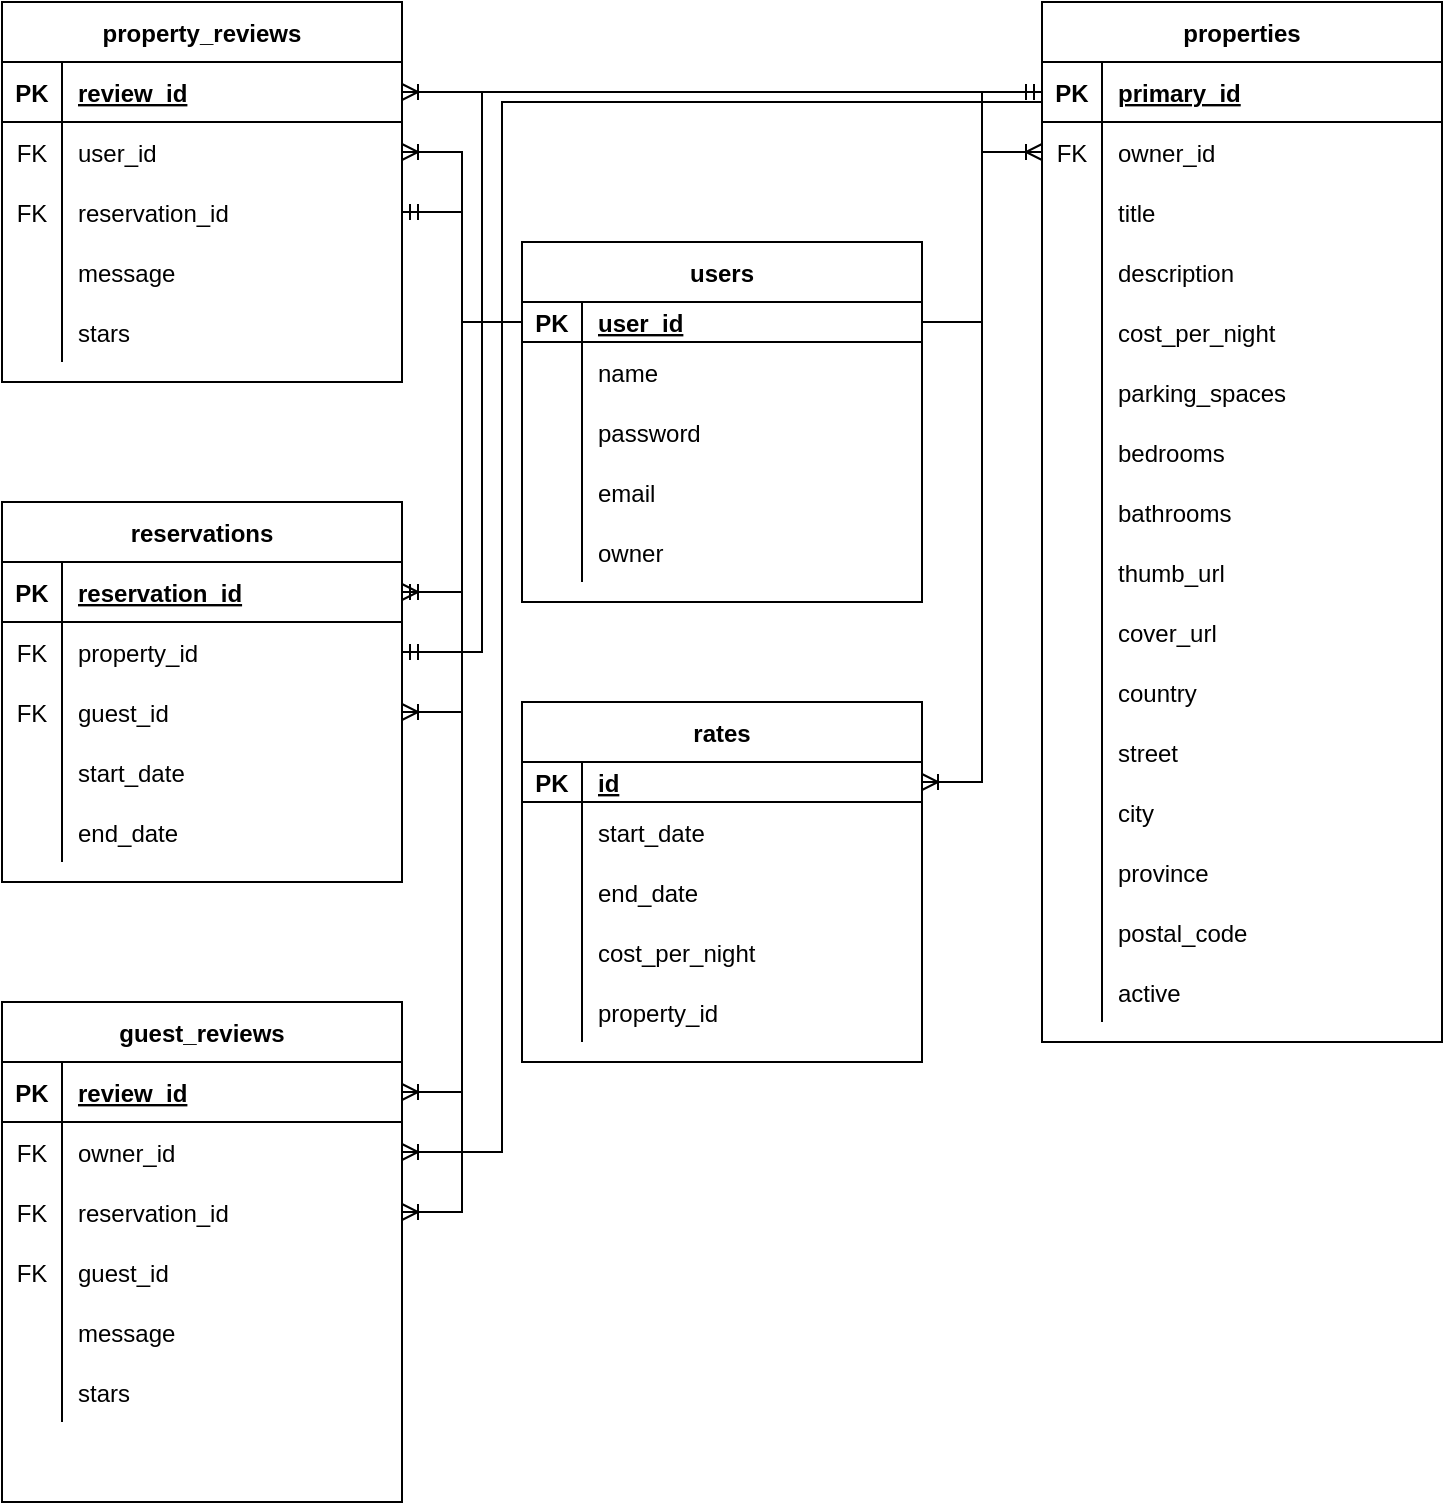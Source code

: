 <mxfile version="17.4.3" type="device"><diagram id="OW9aYeUbTs2vV4baDZ4r" name="Page-1"><mxGraphModel dx="1666" dy="794" grid="1" gridSize="10" guides="1" tooltips="1" connect="1" arrows="1" fold="1" page="1" pageScale="1" pageWidth="850" pageHeight="1100" math="0" shadow="0"><root><mxCell id="0"/><mxCell id="1" parent="0"/><object label="users" name="" password="" id="FQFOmVNhNICWGssCBiMb-1"><mxCell style="shape=table;startSize=30;container=1;collapsible=1;childLayout=tableLayout;fixedRows=1;rowLines=0;fontStyle=1;align=center;resizeLast=1;" parent="1" vertex="1"><mxGeometry x="300" y="150" width="200" height="180" as="geometry"/></mxCell></object><mxCell id="FQFOmVNhNICWGssCBiMb-2" value="" style="shape=tableRow;horizontal=0;startSize=0;swimlaneHead=0;swimlaneBody=0;fillColor=none;collapsible=0;dropTarget=0;points=[[0,0.5],[1,0.5]];portConstraint=eastwest;top=0;left=0;right=0;bottom=1;" parent="FQFOmVNhNICWGssCBiMb-1" vertex="1"><mxGeometry y="30" width="200" height="20" as="geometry"/></mxCell><mxCell id="FQFOmVNhNICWGssCBiMb-3" value="PK" style="shape=partialRectangle;connectable=0;fillColor=none;top=0;left=0;bottom=0;right=0;fontStyle=1;overflow=hidden;" parent="FQFOmVNhNICWGssCBiMb-2" vertex="1"><mxGeometry width="30" height="20" as="geometry"><mxRectangle width="30" height="20" as="alternateBounds"/></mxGeometry></mxCell><mxCell id="FQFOmVNhNICWGssCBiMb-4" value="user_id" style="shape=partialRectangle;connectable=0;fillColor=none;top=0;left=0;bottom=0;right=0;align=left;spacingLeft=6;fontStyle=5;overflow=hidden;" parent="FQFOmVNhNICWGssCBiMb-2" vertex="1"><mxGeometry x="30" width="170" height="20" as="geometry"><mxRectangle width="170" height="20" as="alternateBounds"/></mxGeometry></mxCell><mxCell id="FQFOmVNhNICWGssCBiMb-5" value="" style="shape=tableRow;horizontal=0;startSize=0;swimlaneHead=0;swimlaneBody=0;fillColor=none;collapsible=0;dropTarget=0;points=[[0,0.5],[1,0.5]];portConstraint=eastwest;top=0;left=0;right=0;bottom=0;" parent="FQFOmVNhNICWGssCBiMb-1" vertex="1"><mxGeometry y="50" width="200" height="30" as="geometry"/></mxCell><mxCell id="FQFOmVNhNICWGssCBiMb-6" value="" style="shape=partialRectangle;connectable=0;fillColor=none;top=0;left=0;bottom=0;right=0;editable=1;overflow=hidden;" parent="FQFOmVNhNICWGssCBiMb-5" vertex="1"><mxGeometry width="30" height="30" as="geometry"><mxRectangle width="30" height="30" as="alternateBounds"/></mxGeometry></mxCell><mxCell id="FQFOmVNhNICWGssCBiMb-7" value="name" style="shape=partialRectangle;connectable=0;fillColor=none;top=0;left=0;bottom=0;right=0;align=left;spacingLeft=6;overflow=hidden;" parent="FQFOmVNhNICWGssCBiMb-5" vertex="1"><mxGeometry x="30" width="170" height="30" as="geometry"><mxRectangle width="170" height="30" as="alternateBounds"/></mxGeometry></mxCell><mxCell id="FQFOmVNhNICWGssCBiMb-8" value="" style="shape=tableRow;horizontal=0;startSize=0;swimlaneHead=0;swimlaneBody=0;fillColor=none;collapsible=0;dropTarget=0;points=[[0,0.5],[1,0.5]];portConstraint=eastwest;top=0;left=0;right=0;bottom=0;" parent="FQFOmVNhNICWGssCBiMb-1" vertex="1"><mxGeometry y="80" width="200" height="30" as="geometry"/></mxCell><mxCell id="FQFOmVNhNICWGssCBiMb-9" value="" style="shape=partialRectangle;connectable=0;fillColor=none;top=0;left=0;bottom=0;right=0;editable=1;overflow=hidden;" parent="FQFOmVNhNICWGssCBiMb-8" vertex="1"><mxGeometry width="30" height="30" as="geometry"><mxRectangle width="30" height="30" as="alternateBounds"/></mxGeometry></mxCell><mxCell id="FQFOmVNhNICWGssCBiMb-10" value="password" style="shape=partialRectangle;connectable=0;fillColor=none;top=0;left=0;bottom=0;right=0;align=left;spacingLeft=6;overflow=hidden;" parent="FQFOmVNhNICWGssCBiMb-8" vertex="1"><mxGeometry x="30" width="170" height="30" as="geometry"><mxRectangle width="170" height="30" as="alternateBounds"/></mxGeometry></mxCell><mxCell id="FQFOmVNhNICWGssCBiMb-11" value="" style="shape=tableRow;horizontal=0;startSize=0;swimlaneHead=0;swimlaneBody=0;fillColor=none;collapsible=0;dropTarget=0;points=[[0,0.5],[1,0.5]];portConstraint=eastwest;top=0;left=0;right=0;bottom=0;" parent="FQFOmVNhNICWGssCBiMb-1" vertex="1"><mxGeometry y="110" width="200" height="30" as="geometry"/></mxCell><mxCell id="FQFOmVNhNICWGssCBiMb-12" value="" style="shape=partialRectangle;connectable=0;fillColor=none;top=0;left=0;bottom=0;right=0;editable=1;overflow=hidden;" parent="FQFOmVNhNICWGssCBiMb-11" vertex="1"><mxGeometry width="30" height="30" as="geometry"><mxRectangle width="30" height="30" as="alternateBounds"/></mxGeometry></mxCell><mxCell id="FQFOmVNhNICWGssCBiMb-13" value="email" style="shape=partialRectangle;connectable=0;fillColor=none;top=0;left=0;bottom=0;right=0;align=left;spacingLeft=6;overflow=hidden;" parent="FQFOmVNhNICWGssCBiMb-11" vertex="1"><mxGeometry x="30" width="170" height="30" as="geometry"><mxRectangle width="170" height="30" as="alternateBounds"/></mxGeometry></mxCell><mxCell id="FQFOmVNhNICWGssCBiMb-72" style="shape=tableRow;horizontal=0;startSize=0;swimlaneHead=0;swimlaneBody=0;fillColor=none;collapsible=0;dropTarget=0;points=[[0,0.5],[1,0.5]];portConstraint=eastwest;top=0;left=0;right=0;bottom=0;" parent="FQFOmVNhNICWGssCBiMb-1" vertex="1"><mxGeometry y="140" width="200" height="30" as="geometry"/></mxCell><mxCell id="FQFOmVNhNICWGssCBiMb-73" style="shape=partialRectangle;connectable=0;fillColor=none;top=0;left=0;bottom=0;right=0;editable=1;overflow=hidden;" parent="FQFOmVNhNICWGssCBiMb-72" vertex="1"><mxGeometry width="30" height="30" as="geometry"><mxRectangle width="30" height="30" as="alternateBounds"/></mxGeometry></mxCell><mxCell id="FQFOmVNhNICWGssCBiMb-74" value="owner" style="shape=partialRectangle;connectable=0;fillColor=none;top=0;left=0;bottom=0;right=0;align=left;spacingLeft=6;overflow=hidden;" parent="FQFOmVNhNICWGssCBiMb-72" vertex="1"><mxGeometry x="30" width="170" height="30" as="geometry"><mxRectangle width="170" height="30" as="alternateBounds"/></mxGeometry></mxCell><object label="properties" parking_spaces="" bathrooms="" bedrooms="" thumbnail_url="" cover_url="" id="FQFOmVNhNICWGssCBiMb-14"><mxCell style="shape=table;startSize=30;container=1;collapsible=1;childLayout=tableLayout;fixedRows=1;rowLines=0;fontStyle=1;align=center;resizeLast=1;horizontal=1;verticalAlign=middle;columnLines=1;" parent="1" vertex="1"><mxGeometry x="560" y="30" width="200" height="520" as="geometry"/></mxCell></object><mxCell id="FQFOmVNhNICWGssCBiMb-15" value="" style="shape=tableRow;horizontal=0;startSize=0;swimlaneHead=0;swimlaneBody=0;fillColor=none;collapsible=0;dropTarget=0;points=[[0,0.5],[1,0.5]];portConstraint=eastwest;top=0;left=0;right=0;bottom=1;" parent="FQFOmVNhNICWGssCBiMb-14" vertex="1"><mxGeometry y="30" width="200" height="30" as="geometry"/></mxCell><mxCell id="FQFOmVNhNICWGssCBiMb-16" value="PK" style="shape=partialRectangle;connectable=0;fillColor=none;top=0;left=0;bottom=0;right=0;fontStyle=1;overflow=hidden;" parent="FQFOmVNhNICWGssCBiMb-15" vertex="1"><mxGeometry width="30" height="30" as="geometry"><mxRectangle width="30" height="30" as="alternateBounds"/></mxGeometry></mxCell><mxCell id="FQFOmVNhNICWGssCBiMb-17" value="primary_id" style="shape=partialRectangle;connectable=0;fillColor=none;top=0;left=0;bottom=0;right=0;align=left;spacingLeft=6;fontStyle=5;overflow=hidden;" parent="FQFOmVNhNICWGssCBiMb-15" vertex="1"><mxGeometry x="30" width="170" height="30" as="geometry"><mxRectangle width="170" height="30" as="alternateBounds"/></mxGeometry></mxCell><mxCell id="FQFOmVNhNICWGssCBiMb-69" style="shape=tableRow;horizontal=0;startSize=0;swimlaneHead=0;swimlaneBody=0;fillColor=none;collapsible=0;dropTarget=0;points=[[0,0.5],[1,0.5]];portConstraint=eastwest;top=0;left=0;right=0;bottom=0;" parent="FQFOmVNhNICWGssCBiMb-14" vertex="1"><mxGeometry y="60" width="200" height="30" as="geometry"/></mxCell><mxCell id="FQFOmVNhNICWGssCBiMb-70" value="FK" style="shape=partialRectangle;connectable=0;fillColor=none;top=0;left=0;bottom=0;right=0;editable=1;overflow=hidden;" parent="FQFOmVNhNICWGssCBiMb-69" vertex="1"><mxGeometry width="30" height="30" as="geometry"><mxRectangle width="30" height="30" as="alternateBounds"/></mxGeometry></mxCell><mxCell id="FQFOmVNhNICWGssCBiMb-71" value="owner_id" style="shape=partialRectangle;connectable=0;fillColor=none;top=0;left=0;bottom=0;right=0;align=left;spacingLeft=6;overflow=hidden;" parent="FQFOmVNhNICWGssCBiMb-69" vertex="1"><mxGeometry x="30" width="170" height="30" as="geometry"><mxRectangle width="170" height="30" as="alternateBounds"/></mxGeometry></mxCell><mxCell id="FQFOmVNhNICWGssCBiMb-18" value="" style="shape=tableRow;horizontal=0;startSize=0;swimlaneHead=0;swimlaneBody=0;fillColor=none;collapsible=0;dropTarget=0;points=[[0,0.5],[1,0.5]];portConstraint=eastwest;top=0;left=0;right=0;bottom=0;" parent="FQFOmVNhNICWGssCBiMb-14" vertex="1"><mxGeometry y="90" width="200" height="30" as="geometry"/></mxCell><mxCell id="FQFOmVNhNICWGssCBiMb-19" value="" style="shape=partialRectangle;connectable=0;fillColor=none;top=0;left=0;bottom=0;right=0;editable=1;overflow=hidden;" parent="FQFOmVNhNICWGssCBiMb-18" vertex="1"><mxGeometry width="30" height="30" as="geometry"><mxRectangle width="30" height="30" as="alternateBounds"/></mxGeometry></mxCell><mxCell id="FQFOmVNhNICWGssCBiMb-20" value="title" style="shape=partialRectangle;connectable=0;fillColor=none;top=0;left=0;bottom=0;right=0;align=left;spacingLeft=6;overflow=hidden;" parent="FQFOmVNhNICWGssCBiMb-18" vertex="1"><mxGeometry x="30" width="170" height="30" as="geometry"><mxRectangle width="170" height="30" as="alternateBounds"/></mxGeometry></mxCell><mxCell id="FQFOmVNhNICWGssCBiMb-21" value="" style="shape=tableRow;horizontal=0;startSize=0;swimlaneHead=0;swimlaneBody=0;fillColor=none;collapsible=0;dropTarget=0;points=[[0,0.5],[1,0.5]];portConstraint=eastwest;top=0;left=0;right=0;bottom=0;" parent="FQFOmVNhNICWGssCBiMb-14" vertex="1"><mxGeometry y="120" width="200" height="30" as="geometry"/></mxCell><mxCell id="FQFOmVNhNICWGssCBiMb-22" value="" style="shape=partialRectangle;connectable=0;fillColor=none;top=0;left=0;bottom=0;right=0;editable=1;overflow=hidden;" parent="FQFOmVNhNICWGssCBiMb-21" vertex="1"><mxGeometry width="30" height="30" as="geometry"><mxRectangle width="30" height="30" as="alternateBounds"/></mxGeometry></mxCell><mxCell id="FQFOmVNhNICWGssCBiMb-23" value="description" style="shape=partialRectangle;connectable=0;fillColor=none;top=0;left=0;bottom=0;right=0;align=left;spacingLeft=6;overflow=hidden;" parent="FQFOmVNhNICWGssCBiMb-21" vertex="1"><mxGeometry x="30" width="170" height="30" as="geometry"><mxRectangle width="170" height="30" as="alternateBounds"/></mxGeometry></mxCell><mxCell id="FQFOmVNhNICWGssCBiMb-24" value="" style="shape=tableRow;horizontal=0;startSize=0;swimlaneHead=0;swimlaneBody=0;fillColor=none;collapsible=0;dropTarget=0;points=[[0,0.5],[1,0.5]];portConstraint=eastwest;top=0;left=0;right=0;bottom=0;" parent="FQFOmVNhNICWGssCBiMb-14" vertex="1"><mxGeometry y="150" width="200" height="30" as="geometry"/></mxCell><mxCell id="FQFOmVNhNICWGssCBiMb-25" value="" style="shape=partialRectangle;connectable=0;fillColor=none;top=0;left=0;bottom=0;right=0;editable=1;overflow=hidden;" parent="FQFOmVNhNICWGssCBiMb-24" vertex="1"><mxGeometry width="30" height="30" as="geometry"><mxRectangle width="30" height="30" as="alternateBounds"/></mxGeometry></mxCell><mxCell id="FQFOmVNhNICWGssCBiMb-26" value="cost_per_night" style="shape=partialRectangle;connectable=0;fillColor=none;top=0;left=0;bottom=0;right=0;align=left;spacingLeft=6;overflow=hidden;" parent="FQFOmVNhNICWGssCBiMb-24" vertex="1"><mxGeometry x="30" width="170" height="30" as="geometry"><mxRectangle width="170" height="30" as="alternateBounds"/></mxGeometry></mxCell><mxCell id="FQFOmVNhNICWGssCBiMb-42" style="shape=tableRow;horizontal=0;startSize=0;swimlaneHead=0;swimlaneBody=0;fillColor=none;collapsible=0;dropTarget=0;points=[[0,0.5],[1,0.5]];portConstraint=eastwest;top=0;left=0;right=0;bottom=0;" parent="FQFOmVNhNICWGssCBiMb-14" vertex="1"><mxGeometry y="180" width="200" height="30" as="geometry"/></mxCell><mxCell id="FQFOmVNhNICWGssCBiMb-43" style="shape=partialRectangle;connectable=0;fillColor=none;top=0;left=0;bottom=0;right=0;editable=1;overflow=hidden;" parent="FQFOmVNhNICWGssCBiMb-42" vertex="1"><mxGeometry width="30" height="30" as="geometry"><mxRectangle width="30" height="30" as="alternateBounds"/></mxGeometry></mxCell><mxCell id="FQFOmVNhNICWGssCBiMb-44" value="parking_spaces" style="shape=partialRectangle;connectable=0;fillColor=none;top=0;left=0;bottom=0;right=0;align=left;spacingLeft=6;overflow=hidden;" parent="FQFOmVNhNICWGssCBiMb-42" vertex="1"><mxGeometry x="30" width="170" height="30" as="geometry"><mxRectangle width="170" height="30" as="alternateBounds"/></mxGeometry></mxCell><mxCell id="FQFOmVNhNICWGssCBiMb-45" style="shape=tableRow;horizontal=0;startSize=0;swimlaneHead=0;swimlaneBody=0;fillColor=none;collapsible=0;dropTarget=0;points=[[0,0.5],[1,0.5]];portConstraint=eastwest;top=0;left=0;right=0;bottom=0;" parent="FQFOmVNhNICWGssCBiMb-14" vertex="1"><mxGeometry y="210" width="200" height="30" as="geometry"/></mxCell><mxCell id="FQFOmVNhNICWGssCBiMb-46" style="shape=partialRectangle;connectable=0;fillColor=none;top=0;left=0;bottom=0;right=0;editable=1;overflow=hidden;" parent="FQFOmVNhNICWGssCBiMb-45" vertex="1"><mxGeometry width="30" height="30" as="geometry"><mxRectangle width="30" height="30" as="alternateBounds"/></mxGeometry></mxCell><mxCell id="FQFOmVNhNICWGssCBiMb-47" value="bedrooms" style="shape=partialRectangle;connectable=0;fillColor=none;top=0;left=0;bottom=0;right=0;align=left;spacingLeft=6;overflow=hidden;" parent="FQFOmVNhNICWGssCBiMb-45" vertex="1"><mxGeometry x="30" width="170" height="30" as="geometry"><mxRectangle width="170" height="30" as="alternateBounds"/></mxGeometry></mxCell><mxCell id="FQFOmVNhNICWGssCBiMb-48" style="shape=tableRow;horizontal=0;startSize=0;swimlaneHead=0;swimlaneBody=0;fillColor=none;collapsible=0;dropTarget=0;points=[[0,0.5],[1,0.5]];portConstraint=eastwest;top=0;left=0;right=0;bottom=0;" parent="FQFOmVNhNICWGssCBiMb-14" vertex="1"><mxGeometry y="240" width="200" height="30" as="geometry"/></mxCell><mxCell id="FQFOmVNhNICWGssCBiMb-49" style="shape=partialRectangle;connectable=0;fillColor=none;top=0;left=0;bottom=0;right=0;editable=1;overflow=hidden;" parent="FQFOmVNhNICWGssCBiMb-48" vertex="1"><mxGeometry width="30" height="30" as="geometry"><mxRectangle width="30" height="30" as="alternateBounds"/></mxGeometry></mxCell><mxCell id="FQFOmVNhNICWGssCBiMb-50" value="bathrooms" style="shape=partialRectangle;connectable=0;fillColor=none;top=0;left=0;bottom=0;right=0;align=left;spacingLeft=6;overflow=hidden;" parent="FQFOmVNhNICWGssCBiMb-48" vertex="1"><mxGeometry x="30" width="170" height="30" as="geometry"><mxRectangle width="170" height="30" as="alternateBounds"/></mxGeometry></mxCell><mxCell id="FQFOmVNhNICWGssCBiMb-51" style="shape=tableRow;horizontal=0;startSize=0;swimlaneHead=0;swimlaneBody=0;fillColor=none;collapsible=0;dropTarget=0;points=[[0,0.5],[1,0.5]];portConstraint=eastwest;top=0;left=0;right=0;bottom=0;" parent="FQFOmVNhNICWGssCBiMb-14" vertex="1"><mxGeometry y="270" width="200" height="30" as="geometry"/></mxCell><mxCell id="FQFOmVNhNICWGssCBiMb-52" style="shape=partialRectangle;connectable=0;fillColor=none;top=0;left=0;bottom=0;right=0;editable=1;overflow=hidden;" parent="FQFOmVNhNICWGssCBiMb-51" vertex="1"><mxGeometry width="30" height="30" as="geometry"><mxRectangle width="30" height="30" as="alternateBounds"/></mxGeometry></mxCell><mxCell id="FQFOmVNhNICWGssCBiMb-53" value="thumb_url" style="shape=partialRectangle;connectable=0;fillColor=none;top=0;left=0;bottom=0;right=0;align=left;spacingLeft=6;overflow=hidden;" parent="FQFOmVNhNICWGssCBiMb-51" vertex="1"><mxGeometry x="30" width="170" height="30" as="geometry"><mxRectangle width="170" height="30" as="alternateBounds"/></mxGeometry></mxCell><mxCell id="FQFOmVNhNICWGssCBiMb-54" style="shape=tableRow;horizontal=0;startSize=0;swimlaneHead=0;swimlaneBody=0;fillColor=none;collapsible=0;dropTarget=0;points=[[0,0.5],[1,0.5]];portConstraint=eastwest;top=0;left=0;right=0;bottom=0;" parent="FQFOmVNhNICWGssCBiMb-14" vertex="1"><mxGeometry y="300" width="200" height="30" as="geometry"/></mxCell><mxCell id="FQFOmVNhNICWGssCBiMb-55" style="shape=partialRectangle;connectable=0;fillColor=none;top=0;left=0;bottom=0;right=0;editable=1;overflow=hidden;" parent="FQFOmVNhNICWGssCBiMb-54" vertex="1"><mxGeometry width="30" height="30" as="geometry"><mxRectangle width="30" height="30" as="alternateBounds"/></mxGeometry></mxCell><mxCell id="FQFOmVNhNICWGssCBiMb-56" value="cover_url" style="shape=partialRectangle;connectable=0;fillColor=none;top=0;left=0;bottom=0;right=0;align=left;spacingLeft=6;overflow=hidden;" parent="FQFOmVNhNICWGssCBiMb-54" vertex="1"><mxGeometry x="30" width="170" height="30" as="geometry"><mxRectangle width="170" height="30" as="alternateBounds"/></mxGeometry></mxCell><mxCell id="FQFOmVNhNICWGssCBiMb-66" style="shape=tableRow;horizontal=0;startSize=0;swimlaneHead=0;swimlaneBody=0;fillColor=none;collapsible=0;dropTarget=0;points=[[0,0.5],[1,0.5]];portConstraint=eastwest;top=0;left=0;right=0;bottom=0;" parent="FQFOmVNhNICWGssCBiMb-14" vertex="1"><mxGeometry y="330" width="200" height="30" as="geometry"/></mxCell><mxCell id="FQFOmVNhNICWGssCBiMb-67" style="shape=partialRectangle;connectable=0;fillColor=none;top=0;left=0;bottom=0;right=0;editable=1;overflow=hidden;" parent="FQFOmVNhNICWGssCBiMb-66" vertex="1"><mxGeometry width="30" height="30" as="geometry"><mxRectangle width="30" height="30" as="alternateBounds"/></mxGeometry></mxCell><mxCell id="FQFOmVNhNICWGssCBiMb-68" value="country" style="shape=partialRectangle;connectable=0;fillColor=none;top=0;left=0;bottom=0;right=0;align=left;spacingLeft=6;overflow=hidden;" parent="FQFOmVNhNICWGssCBiMb-66" vertex="1"><mxGeometry x="30" width="170" height="30" as="geometry"><mxRectangle width="170" height="30" as="alternateBounds"/></mxGeometry></mxCell><mxCell id="FQFOmVNhNICWGssCBiMb-57" style="shape=tableRow;horizontal=0;startSize=0;swimlaneHead=0;swimlaneBody=0;fillColor=none;collapsible=0;dropTarget=0;points=[[0,0.5],[1,0.5]];portConstraint=eastwest;top=0;left=0;right=0;bottom=0;" parent="FQFOmVNhNICWGssCBiMb-14" vertex="1"><mxGeometry y="360" width="200" height="30" as="geometry"/></mxCell><mxCell id="FQFOmVNhNICWGssCBiMb-58" style="shape=partialRectangle;connectable=0;fillColor=none;top=0;left=0;bottom=0;right=0;editable=1;overflow=hidden;" parent="FQFOmVNhNICWGssCBiMb-57" vertex="1"><mxGeometry width="30" height="30" as="geometry"><mxRectangle width="30" height="30" as="alternateBounds"/></mxGeometry></mxCell><mxCell id="FQFOmVNhNICWGssCBiMb-59" value="street" style="shape=partialRectangle;connectable=0;fillColor=none;top=0;left=0;bottom=0;right=0;align=left;spacingLeft=6;overflow=hidden;" parent="FQFOmVNhNICWGssCBiMb-57" vertex="1"><mxGeometry x="30" width="170" height="30" as="geometry"><mxRectangle width="170" height="30" as="alternateBounds"/></mxGeometry></mxCell><mxCell id="FQFOmVNhNICWGssCBiMb-60" style="shape=tableRow;horizontal=0;startSize=0;swimlaneHead=0;swimlaneBody=0;fillColor=none;collapsible=0;dropTarget=0;points=[[0,0.5],[1,0.5]];portConstraint=eastwest;top=0;left=0;right=0;bottom=0;" parent="FQFOmVNhNICWGssCBiMb-14" vertex="1"><mxGeometry y="390" width="200" height="30" as="geometry"/></mxCell><mxCell id="FQFOmVNhNICWGssCBiMb-61" style="shape=partialRectangle;connectable=0;fillColor=none;top=0;left=0;bottom=0;right=0;editable=1;overflow=hidden;" parent="FQFOmVNhNICWGssCBiMb-60" vertex="1"><mxGeometry width="30" height="30" as="geometry"><mxRectangle width="30" height="30" as="alternateBounds"/></mxGeometry></mxCell><mxCell id="FQFOmVNhNICWGssCBiMb-62" value="city" style="shape=partialRectangle;connectable=0;fillColor=none;top=0;left=0;bottom=0;right=0;align=left;spacingLeft=6;overflow=hidden;" parent="FQFOmVNhNICWGssCBiMb-60" vertex="1"><mxGeometry x="30" width="170" height="30" as="geometry"><mxRectangle width="170" height="30" as="alternateBounds"/></mxGeometry></mxCell><mxCell id="FQFOmVNhNICWGssCBiMb-63" style="shape=tableRow;horizontal=0;startSize=0;swimlaneHead=0;swimlaneBody=0;fillColor=none;collapsible=0;dropTarget=0;points=[[0,0.5],[1,0.5]];portConstraint=eastwest;top=0;left=0;right=0;bottom=0;" parent="FQFOmVNhNICWGssCBiMb-14" vertex="1"><mxGeometry y="420" width="200" height="30" as="geometry"/></mxCell><mxCell id="FQFOmVNhNICWGssCBiMb-64" style="shape=partialRectangle;connectable=0;fillColor=none;top=0;left=0;bottom=0;right=0;editable=1;overflow=hidden;" parent="FQFOmVNhNICWGssCBiMb-63" vertex="1"><mxGeometry width="30" height="30" as="geometry"><mxRectangle width="30" height="30" as="alternateBounds"/></mxGeometry></mxCell><mxCell id="FQFOmVNhNICWGssCBiMb-65" value="province" style="shape=partialRectangle;connectable=0;fillColor=none;top=0;left=0;bottom=0;right=0;align=left;spacingLeft=6;overflow=hidden;" parent="FQFOmVNhNICWGssCBiMb-63" vertex="1"><mxGeometry x="30" width="170" height="30" as="geometry"><mxRectangle width="170" height="30" as="alternateBounds"/></mxGeometry></mxCell><mxCell id="FQFOmVNhNICWGssCBiMb-77" style="shape=tableRow;horizontal=0;startSize=0;swimlaneHead=0;swimlaneBody=0;fillColor=none;collapsible=0;dropTarget=0;points=[[0,0.5],[1,0.5]];portConstraint=eastwest;top=0;left=0;right=0;bottom=0;" parent="FQFOmVNhNICWGssCBiMb-14" vertex="1"><mxGeometry y="450" width="200" height="30" as="geometry"/></mxCell><mxCell id="FQFOmVNhNICWGssCBiMb-78" style="shape=partialRectangle;connectable=0;fillColor=none;top=0;left=0;bottom=0;right=0;editable=1;overflow=hidden;" parent="FQFOmVNhNICWGssCBiMb-77" vertex="1"><mxGeometry width="30" height="30" as="geometry"><mxRectangle width="30" height="30" as="alternateBounds"/></mxGeometry></mxCell><mxCell id="FQFOmVNhNICWGssCBiMb-79" value="postal_code" style="shape=partialRectangle;connectable=0;fillColor=none;top=0;left=0;bottom=0;right=0;align=left;spacingLeft=6;overflow=hidden;" parent="FQFOmVNhNICWGssCBiMb-77" vertex="1"><mxGeometry x="30" width="170" height="30" as="geometry"><mxRectangle width="170" height="30" as="alternateBounds"/></mxGeometry></mxCell><mxCell id="FQFOmVNhNICWGssCBiMb-93" style="shape=tableRow;horizontal=0;startSize=0;swimlaneHead=0;swimlaneBody=0;fillColor=none;collapsible=0;dropTarget=0;points=[[0,0.5],[1,0.5]];portConstraint=eastwest;top=0;left=0;right=0;bottom=0;" parent="FQFOmVNhNICWGssCBiMb-14" vertex="1"><mxGeometry y="480" width="200" height="30" as="geometry"/></mxCell><mxCell id="FQFOmVNhNICWGssCBiMb-94" style="shape=partialRectangle;connectable=0;fillColor=none;top=0;left=0;bottom=0;right=0;editable=1;overflow=hidden;" parent="FQFOmVNhNICWGssCBiMb-93" vertex="1"><mxGeometry width="30" height="30" as="geometry"><mxRectangle width="30" height="30" as="alternateBounds"/></mxGeometry></mxCell><mxCell id="FQFOmVNhNICWGssCBiMb-95" value="active" style="shape=partialRectangle;connectable=0;fillColor=none;top=0;left=0;bottom=0;right=0;align=left;spacingLeft=6;overflow=hidden;" parent="FQFOmVNhNICWGssCBiMb-93" vertex="1"><mxGeometry x="30" width="170" height="30" as="geometry"><mxRectangle width="170" height="30" as="alternateBounds"/></mxGeometry></mxCell><mxCell id="FQFOmVNhNICWGssCBiMb-80" value="reservations" style="shape=table;startSize=30;container=1;collapsible=1;childLayout=tableLayout;fixedRows=1;rowLines=0;fontStyle=1;align=center;resizeLast=1;" parent="1" vertex="1"><mxGeometry x="40" y="280" width="200" height="190" as="geometry"/></mxCell><mxCell id="FQFOmVNhNICWGssCBiMb-81" value="" style="shape=tableRow;horizontal=0;startSize=0;swimlaneHead=0;swimlaneBody=0;fillColor=none;collapsible=0;dropTarget=0;points=[[0,0.5],[1,0.5]];portConstraint=eastwest;top=0;left=0;right=0;bottom=1;" parent="FQFOmVNhNICWGssCBiMb-80" vertex="1"><mxGeometry y="30" width="200" height="30" as="geometry"/></mxCell><mxCell id="FQFOmVNhNICWGssCBiMb-82" value="PK" style="shape=partialRectangle;connectable=0;fillColor=none;top=0;left=0;bottom=0;right=0;fontStyle=1;overflow=hidden;" parent="FQFOmVNhNICWGssCBiMb-81" vertex="1"><mxGeometry width="30" height="30" as="geometry"><mxRectangle width="30" height="30" as="alternateBounds"/></mxGeometry></mxCell><mxCell id="FQFOmVNhNICWGssCBiMb-83" value="reservation_id" style="shape=partialRectangle;connectable=0;fillColor=none;top=0;left=0;bottom=0;right=0;align=left;spacingLeft=6;fontStyle=5;overflow=hidden;" parent="FQFOmVNhNICWGssCBiMb-81" vertex="1"><mxGeometry x="30" width="170" height="30" as="geometry"><mxRectangle width="170" height="30" as="alternateBounds"/></mxGeometry></mxCell><mxCell id="FQFOmVNhNICWGssCBiMb-84" value="" style="shape=tableRow;horizontal=0;startSize=0;swimlaneHead=0;swimlaneBody=0;fillColor=none;collapsible=0;dropTarget=0;points=[[0,0.5],[1,0.5]];portConstraint=eastwest;top=0;left=0;right=0;bottom=0;" parent="FQFOmVNhNICWGssCBiMb-80" vertex="1"><mxGeometry y="60" width="200" height="30" as="geometry"/></mxCell><mxCell id="FQFOmVNhNICWGssCBiMb-85" value="FK" style="shape=partialRectangle;connectable=0;fillColor=none;top=0;left=0;bottom=0;right=0;editable=1;overflow=hidden;" parent="FQFOmVNhNICWGssCBiMb-84" vertex="1"><mxGeometry width="30" height="30" as="geometry"><mxRectangle width="30" height="30" as="alternateBounds"/></mxGeometry></mxCell><mxCell id="FQFOmVNhNICWGssCBiMb-86" value="property_id" style="shape=partialRectangle;connectable=0;fillColor=none;top=0;left=0;bottom=0;right=0;align=left;spacingLeft=6;overflow=hidden;" parent="FQFOmVNhNICWGssCBiMb-84" vertex="1"><mxGeometry x="30" width="170" height="30" as="geometry"><mxRectangle width="170" height="30" as="alternateBounds"/></mxGeometry></mxCell><mxCell id="FQFOmVNhNICWGssCBiMb-96" style="shape=tableRow;horizontal=0;startSize=0;swimlaneHead=0;swimlaneBody=0;fillColor=none;collapsible=0;dropTarget=0;points=[[0,0.5],[1,0.5]];portConstraint=eastwest;top=0;left=0;right=0;bottom=0;" parent="FQFOmVNhNICWGssCBiMb-80" vertex="1"><mxGeometry y="90" width="200" height="30" as="geometry"/></mxCell><mxCell id="FQFOmVNhNICWGssCBiMb-97" value="FK" style="shape=partialRectangle;connectable=0;fillColor=none;top=0;left=0;bottom=0;right=0;editable=1;overflow=hidden;" parent="FQFOmVNhNICWGssCBiMb-96" vertex="1"><mxGeometry width="30" height="30" as="geometry"><mxRectangle width="30" height="30" as="alternateBounds"/></mxGeometry></mxCell><mxCell id="FQFOmVNhNICWGssCBiMb-98" value="guest_id" style="shape=partialRectangle;connectable=0;fillColor=none;top=0;left=0;bottom=0;right=0;align=left;spacingLeft=6;overflow=hidden;" parent="FQFOmVNhNICWGssCBiMb-96" vertex="1"><mxGeometry x="30" width="170" height="30" as="geometry"><mxRectangle width="170" height="30" as="alternateBounds"/></mxGeometry></mxCell><mxCell id="FQFOmVNhNICWGssCBiMb-87" value="" style="shape=tableRow;horizontal=0;startSize=0;swimlaneHead=0;swimlaneBody=0;fillColor=none;collapsible=0;dropTarget=0;points=[[0,0.5],[1,0.5]];portConstraint=eastwest;top=0;left=0;right=0;bottom=0;" parent="FQFOmVNhNICWGssCBiMb-80" vertex="1"><mxGeometry y="120" width="200" height="30" as="geometry"/></mxCell><mxCell id="FQFOmVNhNICWGssCBiMb-88" value="" style="shape=partialRectangle;connectable=0;fillColor=none;top=0;left=0;bottom=0;right=0;editable=1;overflow=hidden;" parent="FQFOmVNhNICWGssCBiMb-87" vertex="1"><mxGeometry width="30" height="30" as="geometry"><mxRectangle width="30" height="30" as="alternateBounds"/></mxGeometry></mxCell><mxCell id="FQFOmVNhNICWGssCBiMb-89" value="start_date" style="shape=partialRectangle;connectable=0;fillColor=none;top=0;left=0;bottom=0;right=0;align=left;spacingLeft=6;overflow=hidden;" parent="FQFOmVNhNICWGssCBiMb-87" vertex="1"><mxGeometry x="30" width="170" height="30" as="geometry"><mxRectangle width="170" height="30" as="alternateBounds"/></mxGeometry></mxCell><mxCell id="FQFOmVNhNICWGssCBiMb-90" value="" style="shape=tableRow;horizontal=0;startSize=0;swimlaneHead=0;swimlaneBody=0;fillColor=none;collapsible=0;dropTarget=0;points=[[0,0.5],[1,0.5]];portConstraint=eastwest;top=0;left=0;right=0;bottom=0;" parent="FQFOmVNhNICWGssCBiMb-80" vertex="1"><mxGeometry y="150" width="200" height="30" as="geometry"/></mxCell><mxCell id="FQFOmVNhNICWGssCBiMb-91" value="" style="shape=partialRectangle;connectable=0;fillColor=none;top=0;left=0;bottom=0;right=0;editable=1;overflow=hidden;" parent="FQFOmVNhNICWGssCBiMb-90" vertex="1"><mxGeometry width="30" height="30" as="geometry"><mxRectangle width="30" height="30" as="alternateBounds"/></mxGeometry></mxCell><mxCell id="FQFOmVNhNICWGssCBiMb-92" value="end_date" style="shape=partialRectangle;connectable=0;fillColor=none;top=0;left=0;bottom=0;right=0;align=left;spacingLeft=6;overflow=hidden;" parent="FQFOmVNhNICWGssCBiMb-90" vertex="1"><mxGeometry x="30" width="170" height="30" as="geometry"><mxRectangle width="170" height="30" as="alternateBounds"/></mxGeometry></mxCell><mxCell id="FQFOmVNhNICWGssCBiMb-99" value="property_reviews" style="shape=table;startSize=30;container=1;collapsible=1;childLayout=tableLayout;fixedRows=1;rowLines=0;fontStyle=1;align=center;resizeLast=1;" parent="1" vertex="1"><mxGeometry x="40" y="30" width="200" height="190" as="geometry"/></mxCell><mxCell id="FQFOmVNhNICWGssCBiMb-100" value="" style="shape=tableRow;horizontal=0;startSize=0;swimlaneHead=0;swimlaneBody=0;fillColor=none;collapsible=0;dropTarget=0;points=[[0,0.5],[1,0.5]];portConstraint=eastwest;top=0;left=0;right=0;bottom=1;" parent="FQFOmVNhNICWGssCBiMb-99" vertex="1"><mxGeometry y="30" width="200" height="30" as="geometry"/></mxCell><mxCell id="FQFOmVNhNICWGssCBiMb-101" value="PK" style="shape=partialRectangle;connectable=0;fillColor=none;top=0;left=0;bottom=0;right=0;fontStyle=1;overflow=hidden;" parent="FQFOmVNhNICWGssCBiMb-100" vertex="1"><mxGeometry width="30" height="30" as="geometry"><mxRectangle width="30" height="30" as="alternateBounds"/></mxGeometry></mxCell><mxCell id="FQFOmVNhNICWGssCBiMb-102" value="review_id" style="shape=partialRectangle;connectable=0;fillColor=none;top=0;left=0;bottom=0;right=0;align=left;spacingLeft=6;fontStyle=5;overflow=hidden;" parent="FQFOmVNhNICWGssCBiMb-100" vertex="1"><mxGeometry x="30" width="170" height="30" as="geometry"><mxRectangle width="170" height="30" as="alternateBounds"/></mxGeometry></mxCell><mxCell id="FQFOmVNhNICWGssCBiMb-103" value="" style="shape=tableRow;horizontal=0;startSize=0;swimlaneHead=0;swimlaneBody=0;fillColor=none;collapsible=0;dropTarget=0;points=[[0,0.5],[1,0.5]];portConstraint=eastwest;top=0;left=0;right=0;bottom=0;" parent="FQFOmVNhNICWGssCBiMb-99" vertex="1"><mxGeometry y="60" width="200" height="30" as="geometry"/></mxCell><mxCell id="FQFOmVNhNICWGssCBiMb-104" value="FK" style="shape=partialRectangle;connectable=0;fillColor=none;top=0;left=0;bottom=0;right=0;editable=1;overflow=hidden;" parent="FQFOmVNhNICWGssCBiMb-103" vertex="1"><mxGeometry width="30" height="30" as="geometry"><mxRectangle width="30" height="30" as="alternateBounds"/></mxGeometry></mxCell><mxCell id="FQFOmVNhNICWGssCBiMb-105" value="user_id" style="shape=partialRectangle;connectable=0;fillColor=none;top=0;left=0;bottom=0;right=0;align=left;spacingLeft=6;overflow=hidden;" parent="FQFOmVNhNICWGssCBiMb-103" vertex="1"><mxGeometry x="30" width="170" height="30" as="geometry"><mxRectangle width="170" height="30" as="alternateBounds"/></mxGeometry></mxCell><mxCell id="FQFOmVNhNICWGssCBiMb-106" value="" style="shape=tableRow;horizontal=0;startSize=0;swimlaneHead=0;swimlaneBody=0;fillColor=none;collapsible=0;dropTarget=0;points=[[0,0.5],[1,0.5]];portConstraint=eastwest;top=0;left=0;right=0;bottom=0;" parent="FQFOmVNhNICWGssCBiMb-99" vertex="1"><mxGeometry y="90" width="200" height="30" as="geometry"/></mxCell><mxCell id="FQFOmVNhNICWGssCBiMb-107" value="FK" style="shape=partialRectangle;connectable=0;fillColor=none;top=0;left=0;bottom=0;right=0;editable=1;overflow=hidden;" parent="FQFOmVNhNICWGssCBiMb-106" vertex="1"><mxGeometry width="30" height="30" as="geometry"><mxRectangle width="30" height="30" as="alternateBounds"/></mxGeometry></mxCell><mxCell id="FQFOmVNhNICWGssCBiMb-108" value="reservation_id" style="shape=partialRectangle;connectable=0;fillColor=none;top=0;left=0;bottom=0;right=0;align=left;spacingLeft=6;overflow=hidden;" parent="FQFOmVNhNICWGssCBiMb-106" vertex="1"><mxGeometry x="30" width="170" height="30" as="geometry"><mxRectangle width="170" height="30" as="alternateBounds"/></mxGeometry></mxCell><mxCell id="FQFOmVNhNICWGssCBiMb-109" value="" style="shape=tableRow;horizontal=0;startSize=0;swimlaneHead=0;swimlaneBody=0;fillColor=none;collapsible=0;dropTarget=0;points=[[0,0.5],[1,0.5]];portConstraint=eastwest;top=0;left=0;right=0;bottom=0;" parent="FQFOmVNhNICWGssCBiMb-99" vertex="1"><mxGeometry y="120" width="200" height="30" as="geometry"/></mxCell><mxCell id="FQFOmVNhNICWGssCBiMb-110" value="" style="shape=partialRectangle;connectable=0;fillColor=none;top=0;left=0;bottom=0;right=0;editable=1;overflow=hidden;" parent="FQFOmVNhNICWGssCBiMb-109" vertex="1"><mxGeometry width="30" height="30" as="geometry"><mxRectangle width="30" height="30" as="alternateBounds"/></mxGeometry></mxCell><mxCell id="FQFOmVNhNICWGssCBiMb-111" value="message" style="shape=partialRectangle;connectable=0;fillColor=none;top=0;left=0;bottom=0;right=0;align=left;spacingLeft=6;overflow=hidden;" parent="FQFOmVNhNICWGssCBiMb-109" vertex="1"><mxGeometry x="30" width="170" height="30" as="geometry"><mxRectangle width="170" height="30" as="alternateBounds"/></mxGeometry></mxCell><mxCell id="FQFOmVNhNICWGssCBiMb-112" style="shape=tableRow;horizontal=0;startSize=0;swimlaneHead=0;swimlaneBody=0;fillColor=none;collapsible=0;dropTarget=0;points=[[0,0.5],[1,0.5]];portConstraint=eastwest;top=0;left=0;right=0;bottom=0;" parent="FQFOmVNhNICWGssCBiMb-99" vertex="1"><mxGeometry y="150" width="200" height="30" as="geometry"/></mxCell><mxCell id="FQFOmVNhNICWGssCBiMb-113" style="shape=partialRectangle;connectable=0;fillColor=none;top=0;left=0;bottom=0;right=0;editable=1;overflow=hidden;" parent="FQFOmVNhNICWGssCBiMb-112" vertex="1"><mxGeometry width="30" height="30" as="geometry"><mxRectangle width="30" height="30" as="alternateBounds"/></mxGeometry></mxCell><mxCell id="FQFOmVNhNICWGssCBiMb-114" value="stars" style="shape=partialRectangle;connectable=0;fillColor=none;top=0;left=0;bottom=0;right=0;align=left;spacingLeft=6;overflow=hidden;" parent="FQFOmVNhNICWGssCBiMb-112" vertex="1"><mxGeometry x="30" width="170" height="30" as="geometry"><mxRectangle width="170" height="30" as="alternateBounds"/></mxGeometry></mxCell><mxCell id="FQFOmVNhNICWGssCBiMb-122" value="" style="edgeStyle=entityRelationEdgeStyle;fontSize=12;html=1;endArrow=ERoneToMany;rounded=0;entryX=0;entryY=0.5;entryDx=0;entryDy=0;exitX=1;exitY=0.5;exitDx=0;exitDy=0;" parent="1" source="FQFOmVNhNICWGssCBiMb-2" target="FQFOmVNhNICWGssCBiMb-69" edge="1"><mxGeometry width="100" height="100" relative="1" as="geometry"><mxPoint x="500" y="200" as="sourcePoint"/><mxPoint x="570" y="100" as="targetPoint"/></mxGeometry></mxCell><mxCell id="FQFOmVNhNICWGssCBiMb-123" value="" style="edgeStyle=entityRelationEdgeStyle;fontSize=12;html=1;endArrow=ERoneToMany;rounded=0;entryX=1;entryY=0.5;entryDx=0;entryDy=0;exitX=0;exitY=0.5;exitDx=0;exitDy=0;" parent="1" source="FQFOmVNhNICWGssCBiMb-2" target="FQFOmVNhNICWGssCBiMb-103" edge="1"><mxGeometry width="100" height="100" relative="1" as="geometry"><mxPoint x="340" y="350" as="sourcePoint"/><mxPoint x="440" y="250" as="targetPoint"/></mxGeometry></mxCell><mxCell id="FQFOmVNhNICWGssCBiMb-124" value="" style="edgeStyle=entityRelationEdgeStyle;fontSize=12;html=1;endArrow=ERoneToMany;rounded=0;exitX=0;exitY=0.5;exitDx=0;exitDy=0;entryX=1;entryY=0.5;entryDx=0;entryDy=0;" parent="1" source="FQFOmVNhNICWGssCBiMb-2" target="FQFOmVNhNICWGssCBiMb-81" edge="1"><mxGeometry width="100" height="100" relative="1" as="geometry"><mxPoint x="340" y="350" as="sourcePoint"/><mxPoint x="440" y="250" as="targetPoint"/></mxGeometry></mxCell><mxCell id="FQFOmVNhNICWGssCBiMb-125" value="" style="edgeStyle=entityRelationEdgeStyle;fontSize=12;html=1;endArrow=ERmandOne;startArrow=ERmandOne;rounded=0;" parent="1" target="FQFOmVNhNICWGssCBiMb-81" edge="1"><mxGeometry width="100" height="100" relative="1" as="geometry"><mxPoint x="240" y="135" as="sourcePoint"/><mxPoint x="240" y="395" as="targetPoint"/></mxGeometry></mxCell><mxCell id="FQFOmVNhNICWGssCBiMb-126" value="" style="edgeStyle=entityRelationEdgeStyle;fontSize=12;html=1;endArrow=ERoneToMany;rounded=0;entryX=1;entryY=0.5;entryDx=0;entryDy=0;exitX=0;exitY=0.5;exitDx=0;exitDy=0;" parent="1" source="FQFOmVNhNICWGssCBiMb-2" target="FQFOmVNhNICWGssCBiMb-96" edge="1"><mxGeometry width="100" height="100" relative="1" as="geometry"><mxPoint x="320" y="200" as="sourcePoint"/><mxPoint x="400" y="250" as="targetPoint"/></mxGeometry></mxCell><mxCell id="cIfMT4oXHjy1JWn3izwl-2" value="guest_reviews" style="shape=table;startSize=30;container=1;collapsible=1;childLayout=tableLayout;fixedRows=1;rowLines=0;fontStyle=1;align=center;resizeLast=1;" vertex="1" parent="1"><mxGeometry x="40" y="530" width="200" height="250" as="geometry"/></mxCell><mxCell id="cIfMT4oXHjy1JWn3izwl-3" value="" style="shape=tableRow;horizontal=0;startSize=0;swimlaneHead=0;swimlaneBody=0;fillColor=none;collapsible=0;dropTarget=0;points=[[0,0.5],[1,0.5]];portConstraint=eastwest;top=0;left=0;right=0;bottom=1;" vertex="1" parent="cIfMT4oXHjy1JWn3izwl-2"><mxGeometry y="30" width="200" height="30" as="geometry"/></mxCell><mxCell id="cIfMT4oXHjy1JWn3izwl-4" value="PK" style="shape=partialRectangle;connectable=0;fillColor=none;top=0;left=0;bottom=0;right=0;fontStyle=1;overflow=hidden;" vertex="1" parent="cIfMT4oXHjy1JWn3izwl-3"><mxGeometry width="30" height="30" as="geometry"><mxRectangle width="30" height="30" as="alternateBounds"/></mxGeometry></mxCell><mxCell id="cIfMT4oXHjy1JWn3izwl-5" value="review_id" style="shape=partialRectangle;connectable=0;fillColor=none;top=0;left=0;bottom=0;right=0;align=left;spacingLeft=6;fontStyle=5;overflow=hidden;" vertex="1" parent="cIfMT4oXHjy1JWn3izwl-3"><mxGeometry x="30" width="170" height="30" as="geometry"><mxRectangle width="170" height="30" as="alternateBounds"/></mxGeometry></mxCell><mxCell id="cIfMT4oXHjy1JWn3izwl-6" value="" style="shape=tableRow;horizontal=0;startSize=0;swimlaneHead=0;swimlaneBody=0;fillColor=none;collapsible=0;dropTarget=0;points=[[0,0.5],[1,0.5]];portConstraint=eastwest;top=0;left=0;right=0;bottom=0;" vertex="1" parent="cIfMT4oXHjy1JWn3izwl-2"><mxGeometry y="60" width="200" height="30" as="geometry"/></mxCell><mxCell id="cIfMT4oXHjy1JWn3izwl-7" value="FK" style="shape=partialRectangle;connectable=0;fillColor=none;top=0;left=0;bottom=0;right=0;editable=1;overflow=hidden;" vertex="1" parent="cIfMT4oXHjy1JWn3izwl-6"><mxGeometry width="30" height="30" as="geometry"><mxRectangle width="30" height="30" as="alternateBounds"/></mxGeometry></mxCell><mxCell id="cIfMT4oXHjy1JWn3izwl-8" value="owner_id" style="shape=partialRectangle;connectable=0;fillColor=none;top=0;left=0;bottom=0;right=0;align=left;spacingLeft=6;overflow=hidden;" vertex="1" parent="cIfMT4oXHjy1JWn3izwl-6"><mxGeometry x="30" width="170" height="30" as="geometry"><mxRectangle width="170" height="30" as="alternateBounds"/></mxGeometry></mxCell><mxCell id="cIfMT4oXHjy1JWn3izwl-9" value="" style="shape=tableRow;horizontal=0;startSize=0;swimlaneHead=0;swimlaneBody=0;fillColor=none;collapsible=0;dropTarget=0;points=[[0,0.5],[1,0.5]];portConstraint=eastwest;top=0;left=0;right=0;bottom=0;" vertex="1" parent="cIfMT4oXHjy1JWn3izwl-2"><mxGeometry y="90" width="200" height="30" as="geometry"/></mxCell><mxCell id="cIfMT4oXHjy1JWn3izwl-10" value="FK" style="shape=partialRectangle;connectable=0;fillColor=none;top=0;left=0;bottom=0;right=0;editable=1;overflow=hidden;" vertex="1" parent="cIfMT4oXHjy1JWn3izwl-9"><mxGeometry width="30" height="30" as="geometry"><mxRectangle width="30" height="30" as="alternateBounds"/></mxGeometry></mxCell><mxCell id="cIfMT4oXHjy1JWn3izwl-11" value="reservation_id" style="shape=partialRectangle;connectable=0;fillColor=none;top=0;left=0;bottom=0;right=0;align=left;spacingLeft=6;overflow=hidden;" vertex="1" parent="cIfMT4oXHjy1JWn3izwl-9"><mxGeometry x="30" width="170" height="30" as="geometry"><mxRectangle width="170" height="30" as="alternateBounds"/></mxGeometry></mxCell><mxCell id="cIfMT4oXHjy1JWn3izwl-12" value="" style="shape=tableRow;horizontal=0;startSize=0;swimlaneHead=0;swimlaneBody=0;fillColor=none;collapsible=0;dropTarget=0;points=[[0,0.5],[1,0.5]];portConstraint=eastwest;top=0;left=0;right=0;bottom=0;" vertex="1" parent="cIfMT4oXHjy1JWn3izwl-2"><mxGeometry y="120" width="200" height="30" as="geometry"/></mxCell><mxCell id="cIfMT4oXHjy1JWn3izwl-13" value="FK" style="shape=partialRectangle;connectable=0;fillColor=none;top=0;left=0;bottom=0;right=0;editable=1;overflow=hidden;" vertex="1" parent="cIfMT4oXHjy1JWn3izwl-12"><mxGeometry width="30" height="30" as="geometry"><mxRectangle width="30" height="30" as="alternateBounds"/></mxGeometry></mxCell><mxCell id="cIfMT4oXHjy1JWn3izwl-14" value="guest_id" style="shape=partialRectangle;connectable=0;fillColor=none;top=0;left=0;bottom=0;right=0;align=left;spacingLeft=6;overflow=hidden;" vertex="1" parent="cIfMT4oXHjy1JWn3izwl-12"><mxGeometry x="30" width="170" height="30" as="geometry"><mxRectangle width="170" height="30" as="alternateBounds"/></mxGeometry></mxCell><mxCell id="cIfMT4oXHjy1JWn3izwl-15" style="shape=tableRow;horizontal=0;startSize=0;swimlaneHead=0;swimlaneBody=0;fillColor=none;collapsible=0;dropTarget=0;points=[[0,0.5],[1,0.5]];portConstraint=eastwest;top=0;left=0;right=0;bottom=0;" vertex="1" parent="cIfMT4oXHjy1JWn3izwl-2"><mxGeometry y="150" width="200" height="30" as="geometry"/></mxCell><mxCell id="cIfMT4oXHjy1JWn3izwl-16" style="shape=partialRectangle;connectable=0;fillColor=none;top=0;left=0;bottom=0;right=0;editable=1;overflow=hidden;" vertex="1" parent="cIfMT4oXHjy1JWn3izwl-15"><mxGeometry width="30" height="30" as="geometry"><mxRectangle width="30" height="30" as="alternateBounds"/></mxGeometry></mxCell><mxCell id="cIfMT4oXHjy1JWn3izwl-17" value="message" style="shape=partialRectangle;connectable=0;fillColor=none;top=0;left=0;bottom=0;right=0;align=left;spacingLeft=6;overflow=hidden;" vertex="1" parent="cIfMT4oXHjy1JWn3izwl-15"><mxGeometry x="30" width="170" height="30" as="geometry"><mxRectangle width="170" height="30" as="alternateBounds"/></mxGeometry></mxCell><mxCell id="cIfMT4oXHjy1JWn3izwl-34" style="shape=tableRow;horizontal=0;startSize=0;swimlaneHead=0;swimlaneBody=0;fillColor=none;collapsible=0;dropTarget=0;points=[[0,0.5],[1,0.5]];portConstraint=eastwest;top=0;left=0;right=0;bottom=0;" vertex="1" parent="cIfMT4oXHjy1JWn3izwl-2"><mxGeometry y="180" width="200" height="30" as="geometry"/></mxCell><mxCell id="cIfMT4oXHjy1JWn3izwl-35" style="shape=partialRectangle;connectable=0;fillColor=none;top=0;left=0;bottom=0;right=0;editable=1;overflow=hidden;" vertex="1" parent="cIfMT4oXHjy1JWn3izwl-34"><mxGeometry width="30" height="30" as="geometry"><mxRectangle width="30" height="30" as="alternateBounds"/></mxGeometry></mxCell><mxCell id="cIfMT4oXHjy1JWn3izwl-36" value="stars" style="shape=partialRectangle;connectable=0;fillColor=none;top=0;left=0;bottom=0;right=0;align=left;spacingLeft=6;overflow=hidden;" vertex="1" parent="cIfMT4oXHjy1JWn3izwl-34"><mxGeometry x="30" width="170" height="30" as="geometry"><mxRectangle width="170" height="30" as="alternateBounds"/></mxGeometry></mxCell><object label="rates" name="" password="" id="cIfMT4oXHjy1JWn3izwl-37"><mxCell style="shape=table;startSize=30;container=1;collapsible=1;childLayout=tableLayout;fixedRows=1;rowLines=0;fontStyle=1;align=center;resizeLast=1;" vertex="1" parent="1"><mxGeometry x="300" y="380" width="200" height="180" as="geometry"/></mxCell></object><mxCell id="cIfMT4oXHjy1JWn3izwl-38" value="" style="shape=tableRow;horizontal=0;startSize=0;swimlaneHead=0;swimlaneBody=0;fillColor=none;collapsible=0;dropTarget=0;points=[[0,0.5],[1,0.5]];portConstraint=eastwest;top=0;left=0;right=0;bottom=1;" vertex="1" parent="cIfMT4oXHjy1JWn3izwl-37"><mxGeometry y="30" width="200" height="20" as="geometry"/></mxCell><mxCell id="cIfMT4oXHjy1JWn3izwl-39" value="PK" style="shape=partialRectangle;connectable=0;fillColor=none;top=0;left=0;bottom=0;right=0;fontStyle=1;overflow=hidden;" vertex="1" parent="cIfMT4oXHjy1JWn3izwl-38"><mxGeometry width="30" height="20" as="geometry"><mxRectangle width="30" height="20" as="alternateBounds"/></mxGeometry></mxCell><mxCell id="cIfMT4oXHjy1JWn3izwl-40" value="id" style="shape=partialRectangle;connectable=0;fillColor=none;top=0;left=0;bottom=0;right=0;align=left;spacingLeft=6;fontStyle=5;overflow=hidden;" vertex="1" parent="cIfMT4oXHjy1JWn3izwl-38"><mxGeometry x="30" width="170" height="20" as="geometry"><mxRectangle width="170" height="20" as="alternateBounds"/></mxGeometry></mxCell><mxCell id="cIfMT4oXHjy1JWn3izwl-41" value="" style="shape=tableRow;horizontal=0;startSize=0;swimlaneHead=0;swimlaneBody=0;fillColor=none;collapsible=0;dropTarget=0;points=[[0,0.5],[1,0.5]];portConstraint=eastwest;top=0;left=0;right=0;bottom=0;" vertex="1" parent="cIfMT4oXHjy1JWn3izwl-37"><mxGeometry y="50" width="200" height="30" as="geometry"/></mxCell><mxCell id="cIfMT4oXHjy1JWn3izwl-42" value="" style="shape=partialRectangle;connectable=0;fillColor=none;top=0;left=0;bottom=0;right=0;editable=1;overflow=hidden;" vertex="1" parent="cIfMT4oXHjy1JWn3izwl-41"><mxGeometry width="30" height="30" as="geometry"><mxRectangle width="30" height="30" as="alternateBounds"/></mxGeometry></mxCell><mxCell id="cIfMT4oXHjy1JWn3izwl-43" value="start_date" style="shape=partialRectangle;connectable=0;fillColor=none;top=0;left=0;bottom=0;right=0;align=left;spacingLeft=6;overflow=hidden;" vertex="1" parent="cIfMT4oXHjy1JWn3izwl-41"><mxGeometry x="30" width="170" height="30" as="geometry"><mxRectangle width="170" height="30" as="alternateBounds"/></mxGeometry></mxCell><mxCell id="cIfMT4oXHjy1JWn3izwl-44" value="" style="shape=tableRow;horizontal=0;startSize=0;swimlaneHead=0;swimlaneBody=0;fillColor=none;collapsible=0;dropTarget=0;points=[[0,0.5],[1,0.5]];portConstraint=eastwest;top=0;left=0;right=0;bottom=0;" vertex="1" parent="cIfMT4oXHjy1JWn3izwl-37"><mxGeometry y="80" width="200" height="30" as="geometry"/></mxCell><mxCell id="cIfMT4oXHjy1JWn3izwl-45" value="" style="shape=partialRectangle;connectable=0;fillColor=none;top=0;left=0;bottom=0;right=0;editable=1;overflow=hidden;" vertex="1" parent="cIfMT4oXHjy1JWn3izwl-44"><mxGeometry width="30" height="30" as="geometry"><mxRectangle width="30" height="30" as="alternateBounds"/></mxGeometry></mxCell><mxCell id="cIfMT4oXHjy1JWn3izwl-46" value="end_date" style="shape=partialRectangle;connectable=0;fillColor=none;top=0;left=0;bottom=0;right=0;align=left;spacingLeft=6;overflow=hidden;" vertex="1" parent="cIfMT4oXHjy1JWn3izwl-44"><mxGeometry x="30" width="170" height="30" as="geometry"><mxRectangle width="170" height="30" as="alternateBounds"/></mxGeometry></mxCell><mxCell id="cIfMT4oXHjy1JWn3izwl-47" value="" style="shape=tableRow;horizontal=0;startSize=0;swimlaneHead=0;swimlaneBody=0;fillColor=none;collapsible=0;dropTarget=0;points=[[0,0.5],[1,0.5]];portConstraint=eastwest;top=0;left=0;right=0;bottom=0;" vertex="1" parent="cIfMT4oXHjy1JWn3izwl-37"><mxGeometry y="110" width="200" height="30" as="geometry"/></mxCell><mxCell id="cIfMT4oXHjy1JWn3izwl-48" value="" style="shape=partialRectangle;connectable=0;fillColor=none;top=0;left=0;bottom=0;right=0;editable=1;overflow=hidden;" vertex="1" parent="cIfMT4oXHjy1JWn3izwl-47"><mxGeometry width="30" height="30" as="geometry"><mxRectangle width="30" height="30" as="alternateBounds"/></mxGeometry></mxCell><mxCell id="cIfMT4oXHjy1JWn3izwl-49" value="cost_per_night" style="shape=partialRectangle;connectable=0;fillColor=none;top=0;left=0;bottom=0;right=0;align=left;spacingLeft=6;overflow=hidden;" vertex="1" parent="cIfMT4oXHjy1JWn3izwl-47"><mxGeometry x="30" width="170" height="30" as="geometry"><mxRectangle width="170" height="30" as="alternateBounds"/></mxGeometry></mxCell><mxCell id="cIfMT4oXHjy1JWn3izwl-50" style="shape=tableRow;horizontal=0;startSize=0;swimlaneHead=0;swimlaneBody=0;fillColor=none;collapsible=0;dropTarget=0;points=[[0,0.5],[1,0.5]];portConstraint=eastwest;top=0;left=0;right=0;bottom=0;" vertex="1" parent="cIfMT4oXHjy1JWn3izwl-37"><mxGeometry y="140" width="200" height="30" as="geometry"/></mxCell><mxCell id="cIfMT4oXHjy1JWn3izwl-51" style="shape=partialRectangle;connectable=0;fillColor=none;top=0;left=0;bottom=0;right=0;editable=1;overflow=hidden;" vertex="1" parent="cIfMT4oXHjy1JWn3izwl-50"><mxGeometry width="30" height="30" as="geometry"><mxRectangle width="30" height="30" as="alternateBounds"/></mxGeometry></mxCell><mxCell id="cIfMT4oXHjy1JWn3izwl-52" value="property_id" style="shape=partialRectangle;connectable=0;fillColor=none;top=0;left=0;bottom=0;right=0;align=left;spacingLeft=6;overflow=hidden;" vertex="1" parent="cIfMT4oXHjy1JWn3izwl-50"><mxGeometry x="30" width="170" height="30" as="geometry"><mxRectangle width="170" height="30" as="alternateBounds"/></mxGeometry></mxCell><mxCell id="cIfMT4oXHjy1JWn3izwl-58" value="" style="edgeStyle=entityRelationEdgeStyle;fontSize=12;html=1;endArrow=ERoneToMany;rounded=0;entryX=1;entryY=0.5;entryDx=0;entryDy=0;exitX=0;exitY=0.5;exitDx=0;exitDy=0;" edge="1" parent="1" source="FQFOmVNhNICWGssCBiMb-15" target="cIfMT4oXHjy1JWn3izwl-38"><mxGeometry width="100" height="100" relative="1" as="geometry"><mxPoint x="370" y="460" as="sourcePoint"/><mxPoint x="470" y="360" as="targetPoint"/></mxGeometry></mxCell><mxCell id="cIfMT4oXHjy1JWn3izwl-59" value="" style="edgeStyle=entityRelationEdgeStyle;fontSize=12;html=1;endArrow=ERoneToMany;rounded=0;entryX=1;entryY=0.5;entryDx=0;entryDy=0;exitX=0;exitY=0.5;exitDx=0;exitDy=0;" edge="1" parent="1" source="FQFOmVNhNICWGssCBiMb-15" target="FQFOmVNhNICWGssCBiMb-100"><mxGeometry width="100" height="100" relative="1" as="geometry"><mxPoint x="440" y="100" as="sourcePoint"/><mxPoint x="470" y="360" as="targetPoint"/></mxGeometry></mxCell><mxCell id="cIfMT4oXHjy1JWn3izwl-60" value="" style="edgeStyle=orthogonalEdgeStyle;fontSize=12;html=1;endArrow=ERmandOne;startArrow=ERmandOne;rounded=0;exitX=1;exitY=0.5;exitDx=0;exitDy=0;entryX=0;entryY=0.5;entryDx=0;entryDy=0;" edge="1" parent="1" source="FQFOmVNhNICWGssCBiMb-84" target="FQFOmVNhNICWGssCBiMb-15"><mxGeometry width="100" height="100" relative="1" as="geometry"><mxPoint x="370" y="460" as="sourcePoint"/><mxPoint x="470" y="360" as="targetPoint"/><Array as="points"><mxPoint x="280" y="355"/><mxPoint x="280" y="75"/></Array></mxGeometry></mxCell><mxCell id="cIfMT4oXHjy1JWn3izwl-62" value="" style="edgeStyle=entityRelationEdgeStyle;fontSize=12;html=1;endArrow=ERoneToMany;rounded=0;exitX=0;exitY=0.5;exitDx=0;exitDy=0;entryX=1;entryY=0.5;entryDx=0;entryDy=0;" edge="1" parent="1" source="FQFOmVNhNICWGssCBiMb-2" target="cIfMT4oXHjy1JWn3izwl-3"><mxGeometry width="100" height="100" relative="1" as="geometry"><mxPoint x="370" y="460" as="sourcePoint"/><mxPoint x="470" y="360" as="targetPoint"/></mxGeometry></mxCell><mxCell id="cIfMT4oXHjy1JWn3izwl-63" value="" style="edgeStyle=entityRelationEdgeStyle;fontSize=12;html=1;endArrow=ERoneToMany;rounded=0;entryX=1;entryY=0.5;entryDx=0;entryDy=0;exitX=1;exitY=0.5;exitDx=0;exitDy=0;" edge="1" parent="1" source="FQFOmVNhNICWGssCBiMb-81" target="cIfMT4oXHjy1JWn3izwl-9"><mxGeometry width="100" height="100" relative="1" as="geometry"><mxPoint x="370" y="460" as="sourcePoint"/><mxPoint x="470" y="360" as="targetPoint"/></mxGeometry></mxCell><mxCell id="cIfMT4oXHjy1JWn3izwl-65" value="" style="edgeStyle=orthogonalEdgeStyle;fontSize=12;html=1;endArrow=ERoneToMany;rounded=0;entryX=1;entryY=0.5;entryDx=0;entryDy=0;" edge="1" parent="1" target="cIfMT4oXHjy1JWn3izwl-6"><mxGeometry width="100" height="100" relative="1" as="geometry"><mxPoint x="560" y="80" as="sourcePoint"/><mxPoint x="470" y="300" as="targetPoint"/><Array as="points"><mxPoint x="290" y="80"/><mxPoint x="290" y="605"/></Array></mxGeometry></mxCell></root></mxGraphModel></diagram></mxfile>